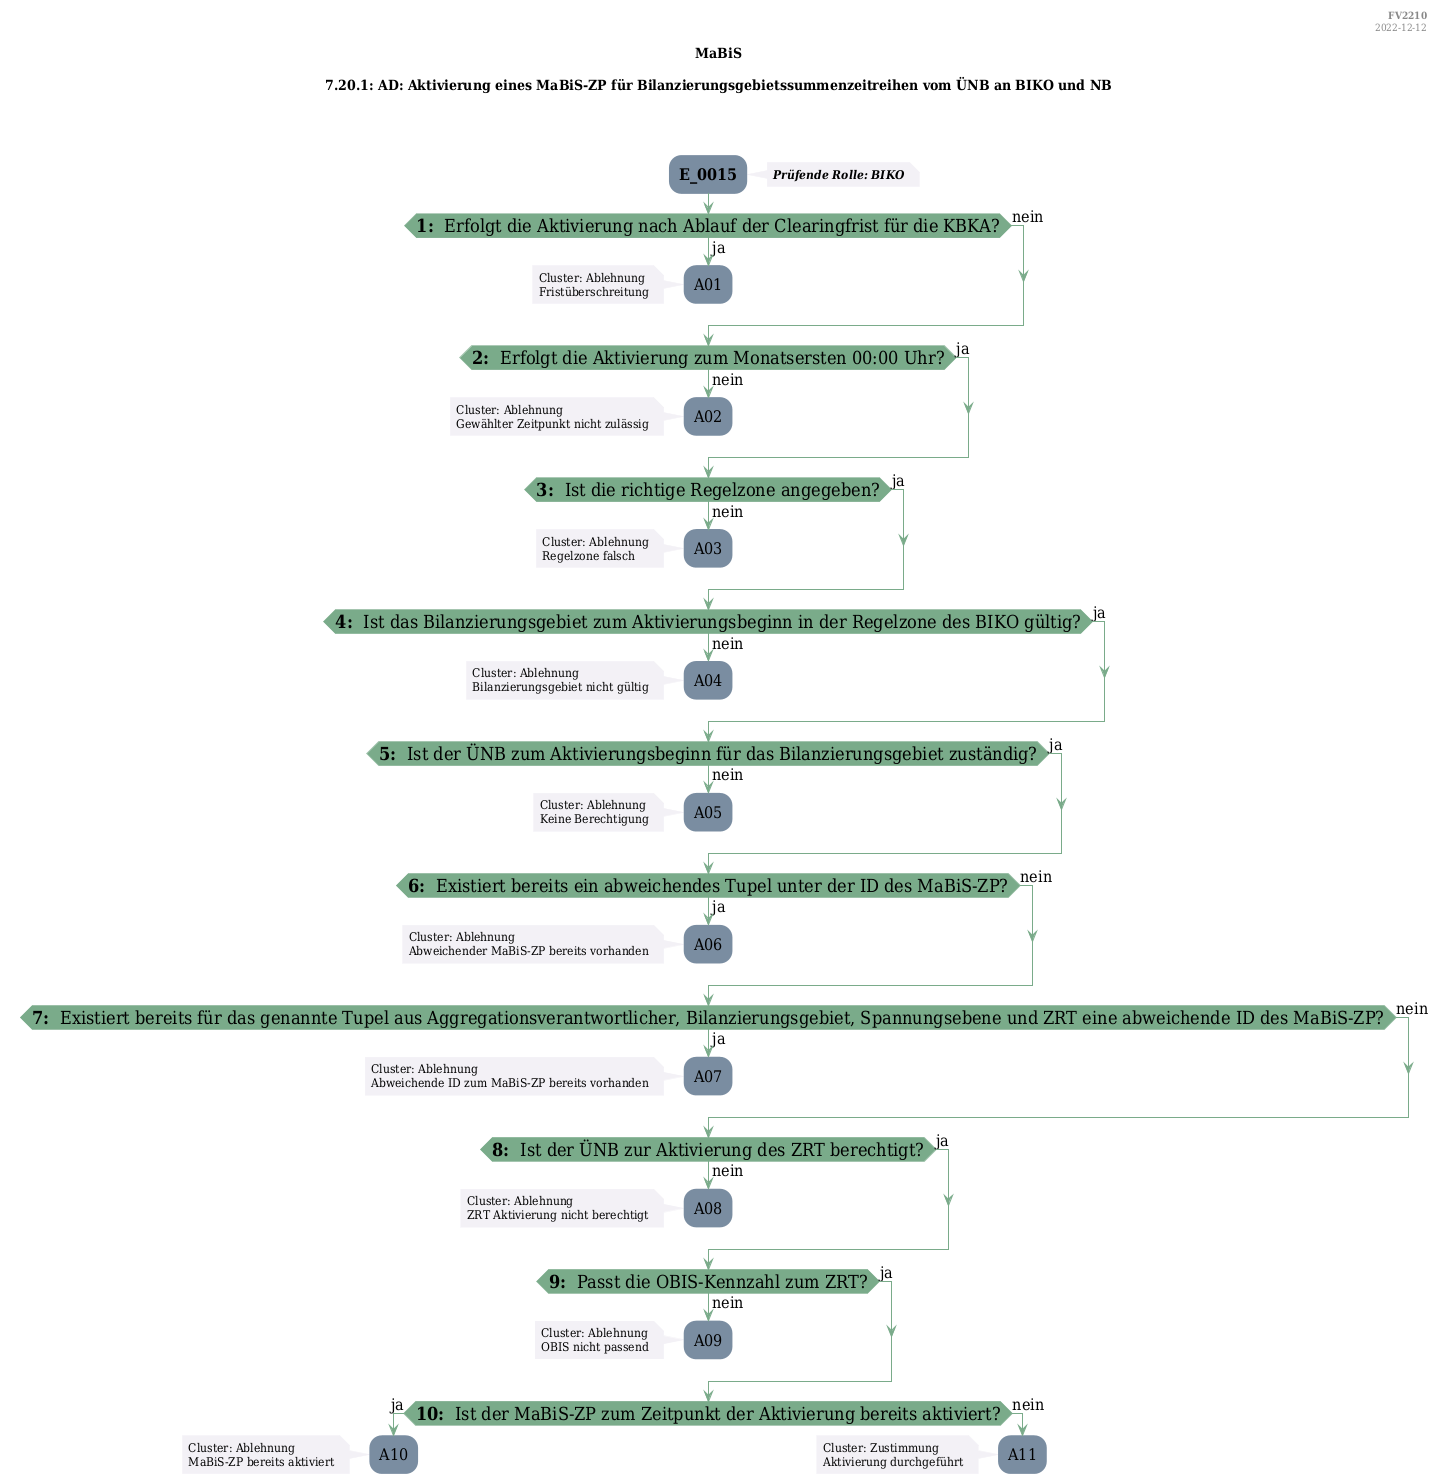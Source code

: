 @startuml
skinparam Shadowing false
skinparam NoteBorderColor #f3f1f6
skinparam NoteBackgroundColor #f3f1f6
skinparam NoteFontSize 12
skinparam ActivityBorderColor none
skinparam ActivityBackgroundColor #7a8da1
skinparam ActivityFontSize 16
skinparam ArrowColor #7aab8a
skinparam ArrowFontSize 16
skinparam ActivityDiamondBackgroundColor #7aab8a
skinparam ActivityDiamondBorderColor #7aab8a
skinparam ActivityDiamondFontSize 18
skinparam defaultFontName DejaVu Serif Condensed
skinparam ActivityEndColor #669580

header
<b>FV2210
2022-12-12
endheader

title
MaBiS

7.20.1: AD: Aktivierung eines MaBiS-ZP für Bilanzierungsgebietssummenzeitreihen vom ÜNB an BIKO und NB



end title
:<b>E_0015</b>;
note right
<b><i>Prüfende Rolle: BIKO
end note

if (<b>1: </b> Erfolgt die Aktivierung nach Ablauf der Clearingfrist für die KBKA?) then (ja)
    :A01;
    note left
        Cluster: Ablehnung
        Fristüberschreitung
    endnote
    kill;
else (nein)
endif
if (<b>2: </b> Erfolgt die Aktivierung zum Monatsersten 00:00 Uhr?) then (ja)
else (nein)
    :A02;
    note left
        Cluster: Ablehnung
        Gewählter Zeitpunkt nicht zulässig
    endnote
    kill;
endif
if (<b>3: </b> Ist die richtige Regelzone angegeben?) then (ja)
else (nein)
    :A03;
    note left
        Cluster: Ablehnung
        Regelzone falsch
    endnote
    kill;
endif
if (<b>4: </b> Ist das Bilanzierungsgebiet zum Aktivierungsbeginn in der Regelzone des BIKO gültig?) then (ja)
else (nein)
    :A04;
    note left
        Cluster: Ablehnung
        Bilanzierungsgebiet nicht gültig
    endnote
    kill;
endif
if (<b>5: </b> Ist der ÜNB zum Aktivierungsbeginn für das Bilanzierungsgebiet zuständig?) then (ja)
else (nein)
    :A05;
    note left
        Cluster: Ablehnung
        Keine Berechtigung
    endnote
    kill;
endif
if (<b>6: </b> Existiert bereits ein abweichendes Tupel unter der ID des MaBiS-ZP?) then (ja)
    :A06;
    note left
        Cluster: Ablehnung
        Abweichender MaBiS-ZP bereits vorhanden
    endnote
    kill;
else (nein)
endif
if (<b>7: </b> Existiert bereits für das genannte Tupel aus Aggregationsverantwortlicher, Bilanzierungsgebiet, Spannungsebene und ZRT eine abweichende ID des MaBiS-ZP?) then (ja)
    :A07;
    note left
        Cluster: Ablehnung
        Abweichende ID zum MaBiS-ZP bereits vorhanden
    endnote
    kill;
else (nein)
endif
if (<b>8: </b> Ist der ÜNB zur Aktivierung des ZRT berechtigt?) then (ja)
else (nein)
    :A08;
    note left
        Cluster: Ablehnung
        ZRT Aktivierung nicht berechtigt
    endnote
    kill;
endif
if (<b>9: </b> Passt die OBIS-Kennzahl zum ZRT?) then (ja)
else (nein)
    :A09;
    note left
        Cluster: Ablehnung
        OBIS nicht passend
    endnote
    kill;
endif
if (<b>10: </b> Ist der MaBiS-ZP zum Zeitpunkt der Aktivierung bereits aktiviert?) then (ja)
    :A10;
    note left
        Cluster: Ablehnung
        MaBiS-ZP bereits aktiviert
    endnote
    kill;
else (nein)
    :A11;
    note left
        Cluster: Zustimmung
        Aktivierung durchgeführt
    endnote
    kill;
endif

@enduml
